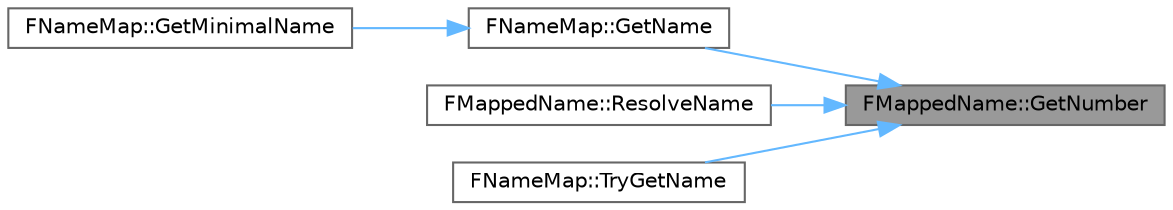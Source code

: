 digraph "FMappedName::GetNumber"
{
 // INTERACTIVE_SVG=YES
 // LATEX_PDF_SIZE
  bgcolor="transparent";
  edge [fontname=Helvetica,fontsize=10,labelfontname=Helvetica,labelfontsize=10];
  node [fontname=Helvetica,fontsize=10,shape=box,height=0.2,width=0.4];
  rankdir="RL";
  Node1 [id="Node000001",label="FMappedName::GetNumber",height=0.2,width=0.4,color="gray40", fillcolor="grey60", style="filled", fontcolor="black",tooltip=" "];
  Node1 -> Node2 [id="edge1_Node000001_Node000002",dir="back",color="steelblue1",style="solid",tooltip=" "];
  Node2 [id="Node000002",label="FNameMap::GetName",height=0.2,width=0.4,color="grey40", fillcolor="white", style="filled",URL="$df/d47/classFNameMap.html#a49af9367672d5d695565e0af137285f0",tooltip=" "];
  Node2 -> Node3 [id="edge2_Node000002_Node000003",dir="back",color="steelblue1",style="solid",tooltip=" "];
  Node3 [id="Node000003",label="FNameMap::GetMinimalName",height=0.2,width=0.4,color="grey40", fillcolor="white", style="filled",URL="$df/d47/classFNameMap.html#a33eb0837befecff6704e467ec6cc1d28",tooltip=" "];
  Node1 -> Node4 [id="edge3_Node000001_Node000004",dir="back",color="steelblue1",style="solid",tooltip=" "];
  Node4 [id="Node000004",label="FMappedName::ResolveName",height=0.2,width=0.4,color="grey40", fillcolor="white", style="filled",URL="$d7/dfb/classFMappedName.html#a5790a7ec7d6800e1e672891e33257b5a",tooltip=" "];
  Node1 -> Node5 [id="edge4_Node000001_Node000005",dir="back",color="steelblue1",style="solid",tooltip=" "];
  Node5 [id="Node000005",label="FNameMap::TryGetName",height=0.2,width=0.4,color="grey40", fillcolor="white", style="filled",URL="$df/d47/classFNameMap.html#a7ba591098ffa9aadacb7446c9666067a",tooltip=" "];
}
